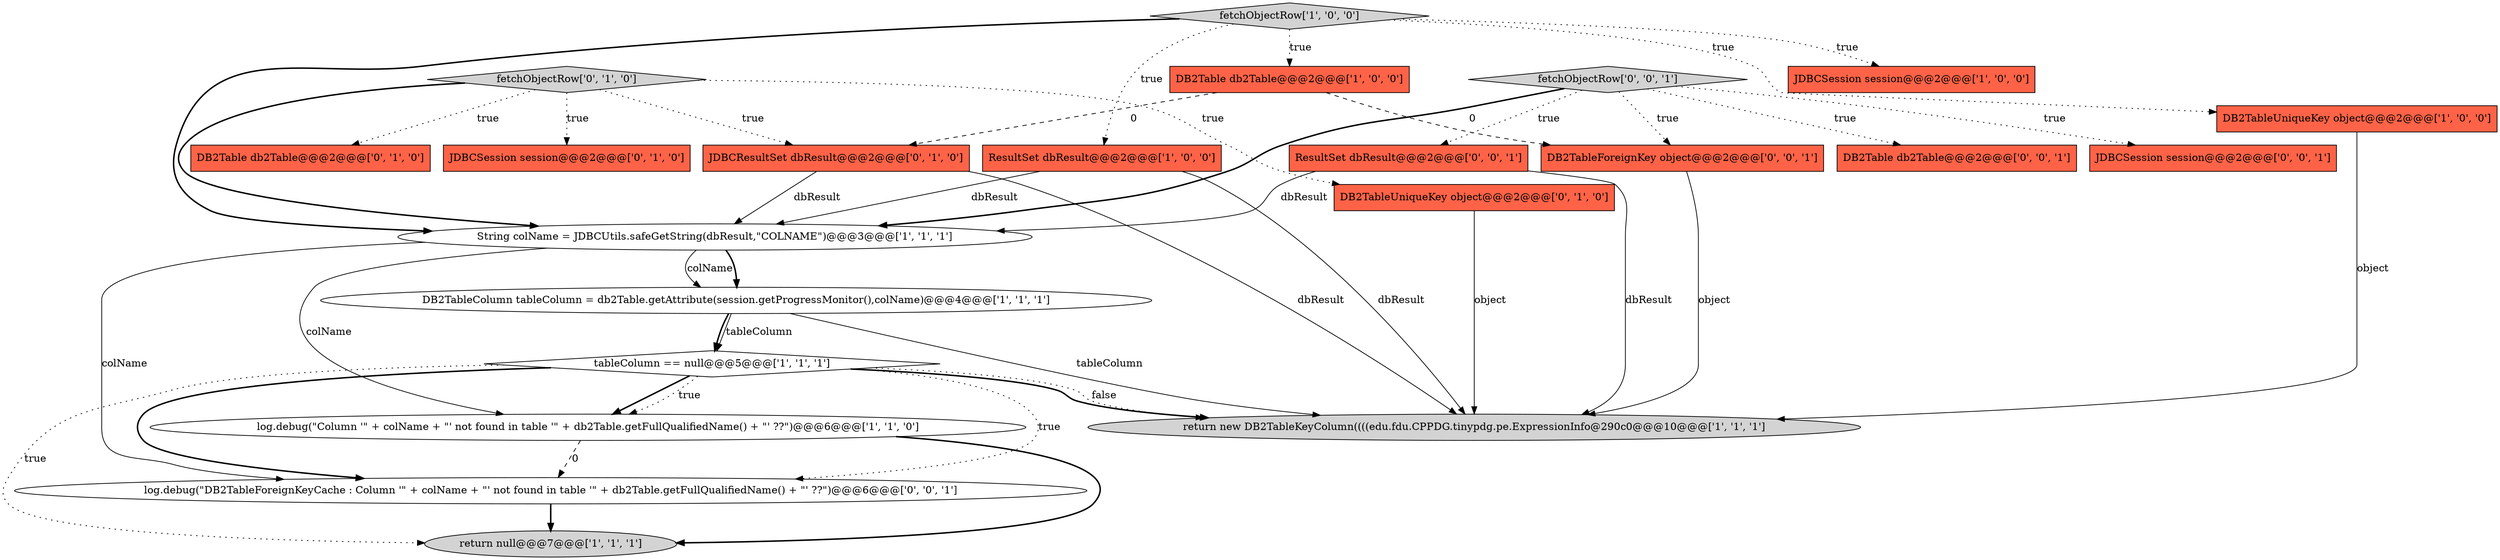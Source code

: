 digraph {
19 [style = filled, label = "fetchObjectRow['0', '0', '1']", fillcolor = lightgray, shape = diamond image = "AAA0AAABBB3BBB"];
7 [style = filled, label = "DB2Table db2Table@@@2@@@['1', '0', '0']", fillcolor = tomato, shape = box image = "AAA1AAABBB1BBB"];
6 [style = filled, label = "ResultSet dbResult@@@2@@@['1', '0', '0']", fillcolor = tomato, shape = box image = "AAA0AAABBB1BBB"];
10 [style = filled, label = "log.debug(\"Column '\" + colName + \"' not found in table '\" + db2Table.getFullQualifiedName() + \"' ??\")@@@6@@@['1', '1', '0']", fillcolor = white, shape = ellipse image = "AAA0AAABBB1BBB"];
2 [style = filled, label = "tableColumn == null@@@5@@@['1', '1', '1']", fillcolor = white, shape = diamond image = "AAA0AAABBB1BBB"];
0 [style = filled, label = "JDBCSession session@@@2@@@['1', '0', '0']", fillcolor = tomato, shape = box image = "AAA0AAABBB1BBB"];
1 [style = filled, label = "DB2TableUniqueKey object@@@2@@@['1', '0', '0']", fillcolor = tomato, shape = box image = "AAA0AAABBB1BBB"];
4 [style = filled, label = "return null@@@7@@@['1', '1', '1']", fillcolor = lightgray, shape = ellipse image = "AAA0AAABBB1BBB"];
8 [style = filled, label = "DB2TableColumn tableColumn = db2Table.getAttribute(session.getProgressMonitor(),colName)@@@4@@@['1', '1', '1']", fillcolor = white, shape = ellipse image = "AAA0AAABBB1BBB"];
9 [style = filled, label = "String colName = JDBCUtils.safeGetString(dbResult,\"COLNAME\")@@@3@@@['1', '1', '1']", fillcolor = white, shape = ellipse image = "AAA0AAABBB1BBB"];
17 [style = filled, label = "ResultSet dbResult@@@2@@@['0', '0', '1']", fillcolor = tomato, shape = box image = "AAA0AAABBB3BBB"];
5 [style = filled, label = "fetchObjectRow['1', '0', '0']", fillcolor = lightgray, shape = diamond image = "AAA0AAABBB1BBB"];
12 [style = filled, label = "fetchObjectRow['0', '1', '0']", fillcolor = lightgray, shape = diamond image = "AAA0AAABBB2BBB"];
3 [style = filled, label = "return new DB2TableKeyColumn((((edu.fdu.CPPDG.tinypdg.pe.ExpressionInfo@290c0@@@10@@@['1', '1', '1']", fillcolor = lightgray, shape = ellipse image = "AAA0AAABBB1BBB"];
11 [style = filled, label = "JDBCSession session@@@2@@@['0', '1', '0']", fillcolor = tomato, shape = box image = "AAA0AAABBB2BBB"];
18 [style = filled, label = "DB2Table db2Table@@@2@@@['0', '0', '1']", fillcolor = tomato, shape = box image = "AAA0AAABBB3BBB"];
14 [style = filled, label = "DB2TableUniqueKey object@@@2@@@['0', '1', '0']", fillcolor = tomato, shape = box image = "AAA0AAABBB2BBB"];
15 [style = filled, label = "JDBCResultSet dbResult@@@2@@@['0', '1', '0']", fillcolor = tomato, shape = box image = "AAA1AAABBB2BBB"];
13 [style = filled, label = "DB2Table db2Table@@@2@@@['0', '1', '0']", fillcolor = tomato, shape = box image = "AAA0AAABBB2BBB"];
16 [style = filled, label = "log.debug(\"DB2TableForeignKeyCache : Column '\" + colName + \"' not found in table '\" + db2Table.getFullQualifiedName() + \"' ??\")@@@6@@@['0', '0', '1']", fillcolor = white, shape = ellipse image = "AAA0AAABBB3BBB"];
21 [style = filled, label = "DB2TableForeignKey object@@@2@@@['0', '0', '1']", fillcolor = tomato, shape = box image = "AAA0AAABBB3BBB"];
20 [style = filled, label = "JDBCSession session@@@2@@@['0', '0', '1']", fillcolor = tomato, shape = box image = "AAA0AAABBB3BBB"];
6->3 [style = solid, label="dbResult"];
7->21 [style = dashed, label="0"];
15->3 [style = solid, label="dbResult"];
9->8 [style = solid, label="colName"];
5->9 [style = bold, label=""];
19->17 [style = dotted, label="true"];
19->20 [style = dotted, label="true"];
2->3 [style = bold, label=""];
5->1 [style = dotted, label="true"];
2->3 [style = dotted, label="false"];
19->18 [style = dotted, label="true"];
6->9 [style = solid, label="dbResult"];
9->10 [style = solid, label="colName"];
14->3 [style = solid, label="object"];
5->6 [style = dotted, label="true"];
8->3 [style = solid, label="tableColumn"];
9->16 [style = solid, label="colName"];
12->15 [style = dotted, label="true"];
19->21 [style = dotted, label="true"];
5->0 [style = dotted, label="true"];
21->3 [style = solid, label="object"];
9->8 [style = bold, label=""];
2->10 [style = bold, label=""];
12->9 [style = bold, label=""];
15->9 [style = solid, label="dbResult"];
12->11 [style = dotted, label="true"];
1->3 [style = solid, label="object"];
12->14 [style = dotted, label="true"];
12->13 [style = dotted, label="true"];
8->2 [style = bold, label=""];
19->9 [style = bold, label=""];
5->7 [style = dotted, label="true"];
8->2 [style = solid, label="tableColumn"];
2->4 [style = dotted, label="true"];
10->4 [style = bold, label=""];
17->9 [style = solid, label="dbResult"];
7->15 [style = dashed, label="0"];
10->16 [style = dashed, label="0"];
16->4 [style = bold, label=""];
17->3 [style = solid, label="dbResult"];
2->16 [style = dotted, label="true"];
2->10 [style = dotted, label="true"];
2->16 [style = bold, label=""];
}
